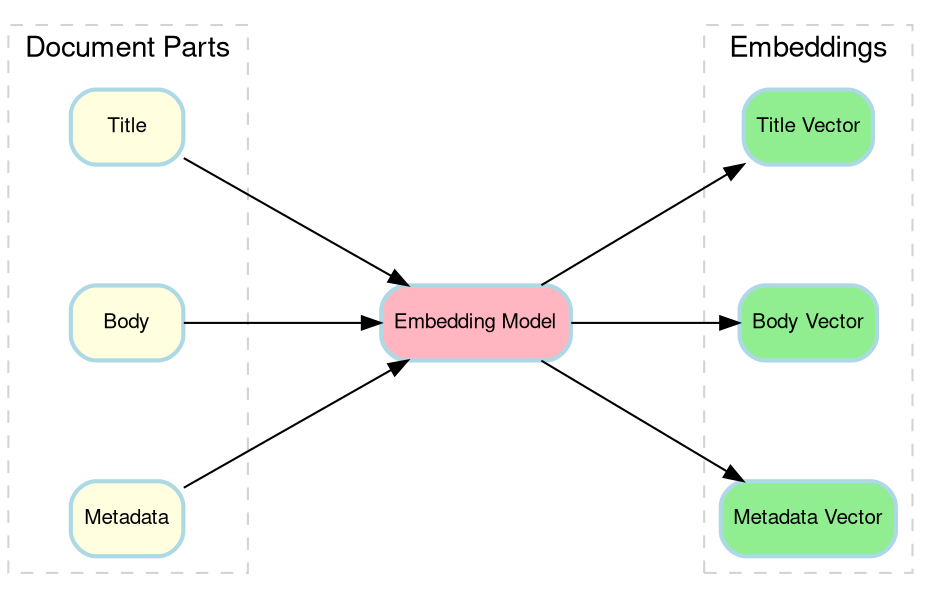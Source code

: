 digraph MultiPartEmbedding {
    fontname = "Helvetica,Arial,sans-serif"
    layout = dot
    rankdir = LR
    ranksep = 1.0
    nodesep = 0.8

    node [
    fontname = "Helvetica,Arial,sans-serif",
    shape = box,
    style = "filled,rounded",
    color = "lightblue",
    fillcolor = "white",
    penwidth = 2,
    fontsize = 10,
    margin = "0.08,0.05"
    ]

    edge [
    fontname = "Helvetica,Arial,sans-serif",
    fontsize = 10,
    color = "black",
    arrowsize = 0.9
    ]

    subgraph cluster_input {
    label = "Document Parts"
    style = "dashed"
    color = "lightgrey"

    title    [label = "Title", fillcolor = "lightyellow"]
    body     [label = "Body", fillcolor = "lightyellow"]
    metadata [label = "Metadata", fillcolor = "lightyellow"]
    }

    subgraph cluster_output {
    label = "Embeddings"
    style = "dashed"
    color = "lightgrey"

    titleVec    [label = "Title Vector", fillcolor = "lightgreen"]
    bodyVec     [label = "Body Vector", fillcolor = "lightgreen"]
    metadataVec [label = "Metadata Vector", fillcolor = "lightgreen"]
    }

    encoder [label = "Embedding Model", fillcolor = "lightpink"]

    title    -> encoder
    body     -> encoder
    metadata -> encoder

    encoder -> titleVec
    encoder -> bodyVec
    encoder -> metadataVec
}

